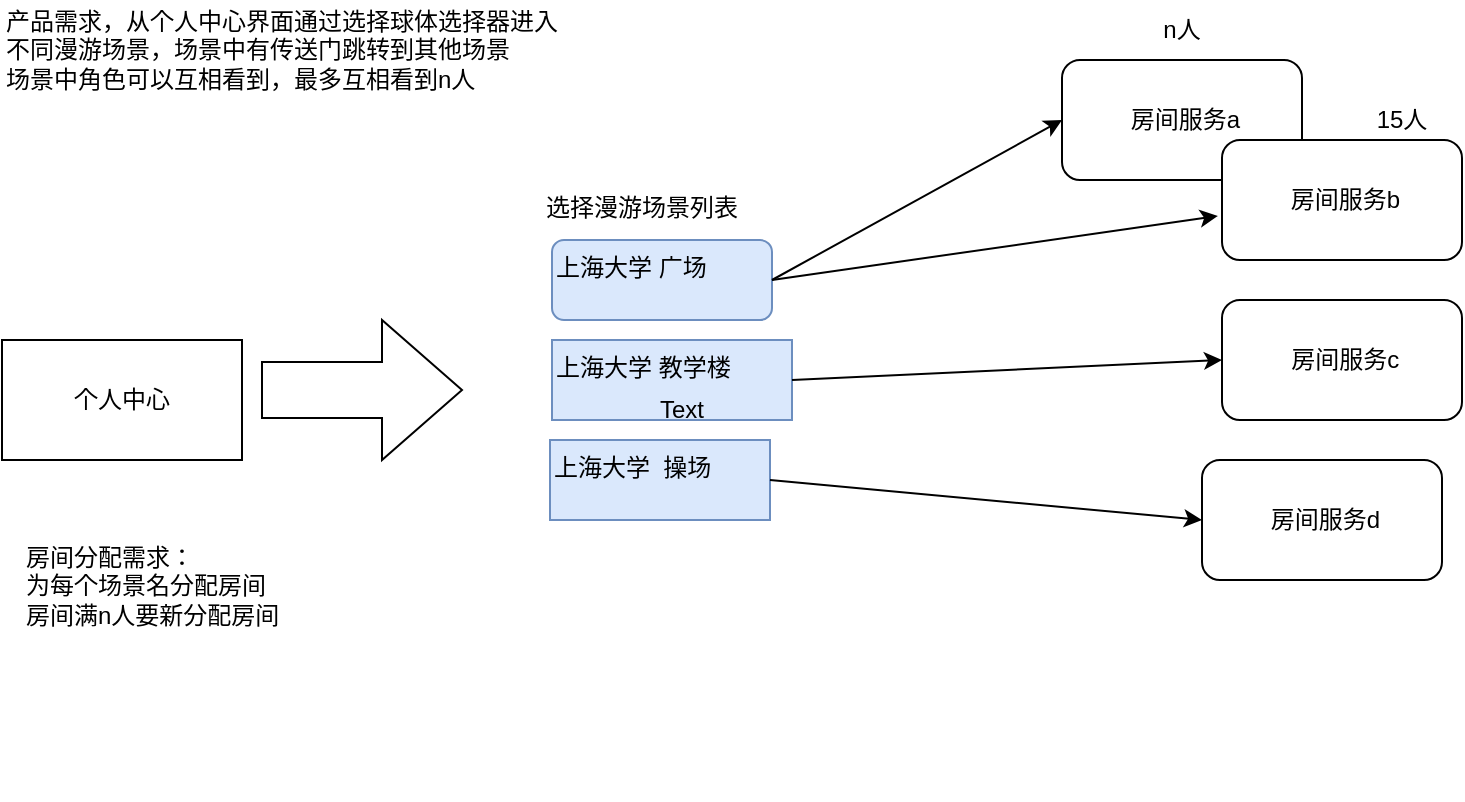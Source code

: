 <mxfile version="24.4.9" type="github">
  <diagram name="第 1 页" id="TstLex5_BNDvn4z_0ZPU">
    <mxGraphModel dx="989" dy="538" grid="1" gridSize="10" guides="1" tooltips="1" connect="1" arrows="1" fold="1" page="1" pageScale="1" pageWidth="827" pageHeight="1169" math="0" shadow="0">
      <root>
        <mxCell id="0" />
        <mxCell id="1" parent="0" />
        <mxCell id="PFm-jJKADHVvYn167UJx-1" value="个人中心" style="rounded=0;whiteSpace=wrap;html=1;" parent="1" vertex="1">
          <mxGeometry x="30" y="210" width="120" height="60" as="geometry" />
        </mxCell>
        <mxCell id="PFm-jJKADHVvYn167UJx-4" value="" style="html=1;shadow=0;dashed=0;align=center;verticalAlign=middle;shape=mxgraph.arrows2.arrow;dy=0.6;dx=40;notch=0;" parent="1" vertex="1">
          <mxGeometry x="160" y="200" width="100" height="70" as="geometry" />
        </mxCell>
        <mxCell id="PFm-jJKADHVvYn167UJx-5" value="&amp;nbsp;房间服务a" style="rounded=1;whiteSpace=wrap;html=1;" parent="1" vertex="1">
          <mxGeometry x="560" y="70" width="120" height="60" as="geometry" />
        </mxCell>
        <mxCell id="PFm-jJKADHVvYn167UJx-6" value="&amp;nbsp;房间服务b" style="rounded=1;whiteSpace=wrap;html=1;" parent="1" vertex="1">
          <mxGeometry x="640" y="110" width="120" height="60" as="geometry" />
        </mxCell>
        <mxCell id="PFm-jJKADHVvYn167UJx-7" value="&amp;nbsp;房间服务c" style="rounded=1;whiteSpace=wrap;html=1;" parent="1" vertex="1">
          <mxGeometry x="640" y="190" width="120" height="60" as="geometry" />
        </mxCell>
        <mxCell id="PFm-jJKADHVvYn167UJx-8" value="&amp;nbsp;房间服务d" style="rounded=1;whiteSpace=wrap;html=1;" parent="1" vertex="1">
          <mxGeometry x="630" y="270" width="120" height="60" as="geometry" />
        </mxCell>
        <mxCell id="PFm-jJKADHVvYn167UJx-10" value="房间分配需求：&lt;div&gt;为每个场景名分配房间&lt;/div&gt;&lt;div&gt;房间满n人要新分配房间&lt;br&gt;&lt;div&gt;&lt;br&gt;&lt;/div&gt;&lt;/div&gt;" style="text;html=1;align=left;verticalAlign=middle;whiteSpace=wrap;rounded=0;" parent="1" vertex="1">
          <mxGeometry x="40" y="310" width="340" height="60" as="geometry" />
        </mxCell>
        <mxCell id="PFm-jJKADHVvYn167UJx-13" value="n人" style="text;html=1;align=center;verticalAlign=middle;whiteSpace=wrap;rounded=0;" parent="1" vertex="1">
          <mxGeometry x="590" y="40" width="60" height="30" as="geometry" />
        </mxCell>
        <mxCell id="PFm-jJKADHVvYn167UJx-14" value="15人" style="text;html=1;align=center;verticalAlign=middle;whiteSpace=wrap;rounded=0;" parent="1" vertex="1">
          <mxGeometry x="700" y="85" width="60" height="30" as="geometry" />
        </mxCell>
        <mxCell id="PFm-jJKADHVvYn167UJx-23" value="选择漫游场景列表" style="text;whiteSpace=wrap;" parent="1" vertex="1">
          <mxGeometry x="300" y="130" width="130" height="40" as="geometry" />
        </mxCell>
        <mxCell id="PFm-jJKADHVvYn167UJx-26" value="上海大学 广场" style="text;whiteSpace=wrap;rounded=1;fillColor=#dae8fc;strokeColor=#6c8ebf;" parent="1" vertex="1">
          <mxGeometry x="305" y="160" width="110" height="40" as="geometry" />
        </mxCell>
        <mxCell id="PFm-jJKADHVvYn167UJx-27" value="上海大学 教学楼" style="text;whiteSpace=wrap;fillColor=#dae8fc;strokeColor=#6c8ebf;" parent="1" vertex="1">
          <mxGeometry x="305" y="210" width="120" height="40" as="geometry" />
        </mxCell>
        <mxCell id="PFm-jJKADHVvYn167UJx-28" value="上海大学  操场" style="text;whiteSpace=wrap;fillColor=#dae8fc;strokeColor=#6c8ebf;" parent="1" vertex="1">
          <mxGeometry x="304" y="260" width="110" height="40" as="geometry" />
        </mxCell>
        <mxCell id="PFm-jJKADHVvYn167UJx-30" value="" style="endArrow=classic;html=1;rounded=0;entryX=0;entryY=0.5;entryDx=0;entryDy=0;exitX=1;exitY=0.5;exitDx=0;exitDy=0;" parent="1" source="PFm-jJKADHVvYn167UJx-26" target="PFm-jJKADHVvYn167UJx-5" edge="1">
          <mxGeometry width="50" height="50" relative="1" as="geometry">
            <mxPoint x="440" y="165" as="sourcePoint" />
            <mxPoint x="490" y="115" as="targetPoint" />
          </mxGeometry>
        </mxCell>
        <mxCell id="PFm-jJKADHVvYn167UJx-31" value="" style="endArrow=classic;html=1;rounded=0;exitX=1;exitY=0.5;exitDx=0;exitDy=0;entryX=-0.017;entryY=0.633;entryDx=0;entryDy=0;entryPerimeter=0;" parent="1" source="PFm-jJKADHVvYn167UJx-26" target="PFm-jJKADHVvYn167UJx-6" edge="1">
          <mxGeometry width="50" height="50" relative="1" as="geometry">
            <mxPoint x="490" y="205" as="sourcePoint" />
            <mxPoint x="540" y="155" as="targetPoint" />
          </mxGeometry>
        </mxCell>
        <mxCell id="PFm-jJKADHVvYn167UJx-32" value="" style="endArrow=classic;html=1;rounded=0;entryX=0;entryY=0.5;entryDx=0;entryDy=0;exitX=1;exitY=0.5;exitDx=0;exitDy=0;" parent="1" source="PFm-jJKADHVvYn167UJx-27" target="PFm-jJKADHVvYn167UJx-7" edge="1">
          <mxGeometry width="50" height="50" relative="1" as="geometry">
            <mxPoint x="390" y="430" as="sourcePoint" />
            <mxPoint x="440" y="380" as="targetPoint" />
          </mxGeometry>
        </mxCell>
        <mxCell id="PFm-jJKADHVvYn167UJx-33" value="" style="endArrow=classic;html=1;rounded=0;entryX=0;entryY=0.5;entryDx=0;entryDy=0;exitX=1;exitY=0.5;exitDx=0;exitDy=0;" parent="1" source="PFm-jJKADHVvYn167UJx-28" target="PFm-jJKADHVvYn167UJx-8" edge="1">
          <mxGeometry width="50" height="50" relative="1" as="geometry">
            <mxPoint x="390" y="430" as="sourcePoint" />
            <mxPoint x="440" y="380" as="targetPoint" />
          </mxGeometry>
        </mxCell>
        <mxCell id="PFm-jJKADHVvYn167UJx-37" value="产品需求，从个人中心界面通过选择球体选择器进入不同漫游场景，场景中有传送门跳转到其他场景&lt;div&gt;场景中角色可以互相看到，最多互相看到n人&lt;/div&gt;" style="text;html=1;align=left;verticalAlign=middle;whiteSpace=wrap;rounded=0;" parent="1" vertex="1">
          <mxGeometry x="30" y="50" width="280" height="30" as="geometry" />
        </mxCell>
        <mxCell id="PFm-jJKADHVvYn167UJx-41" value="&lt;div&gt;&lt;br&gt;&lt;/div&gt;" style="text;html=1;align=left;verticalAlign=middle;whiteSpace=wrap;rounded=0;" parent="1" vertex="1">
          <mxGeometry x="30" y="420" width="230" height="20" as="geometry" />
        </mxCell>
        <mxCell id="rWebHVXZAMadMzJJ_86E-1" value="Text" style="text;html=1;align=center;verticalAlign=middle;whiteSpace=wrap;rounded=0;" vertex="1" parent="1">
          <mxGeometry x="340" y="230" width="60" height="30" as="geometry" />
        </mxCell>
      </root>
    </mxGraphModel>
  </diagram>
</mxfile>

